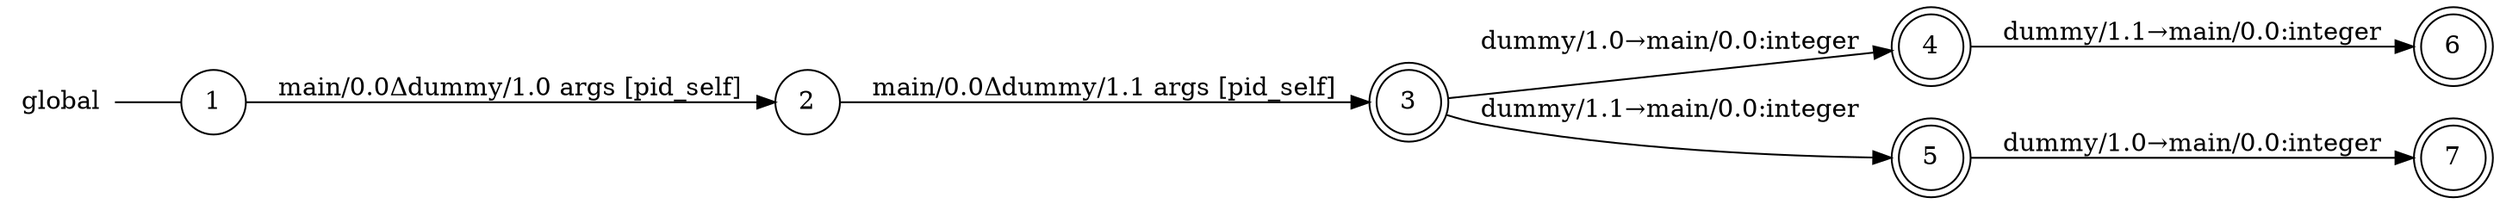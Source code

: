 digraph global {
	rankdir="LR";
	n_0 [label="global", shape="plaintext"];
	n_1 [id="1", shape=circle, label="1"];
	n_0 -> n_1 [arrowhead=none];
	n_2 [id="7", shape=doublecircle, label="7"];
	n_3 [id="4", shape=doublecircle, label="4"];
	n_4 [id="6", shape=doublecircle, label="6"];
	n_5 [id="3", shape=doublecircle, label="3"];
	n_6 [id="2", shape=circle, label="2"];
	n_7 [id="5", shape=doublecircle, label="5"];

	n_3 -> n_4 [id="[$e|4]", label="dummy/1.1→main/0.0:integer"];
	n_7 -> n_2 [id="[$e|5]", label="dummy/1.0→main/0.0:integer"];
	n_1 -> n_6 [id="[$e|0]", label="main/0.0Δdummy/1.0 args [pid_self]"];
	n_5 -> n_7 [id="[$e|3]", label="dummy/1.1→main/0.0:integer"];
	n_6 -> n_5 [id="[$e|1]", label="main/0.0Δdummy/1.1 args [pid_self]"];
	n_5 -> n_3 [id="[$e|2]", label="dummy/1.0→main/0.0:integer"];
}
